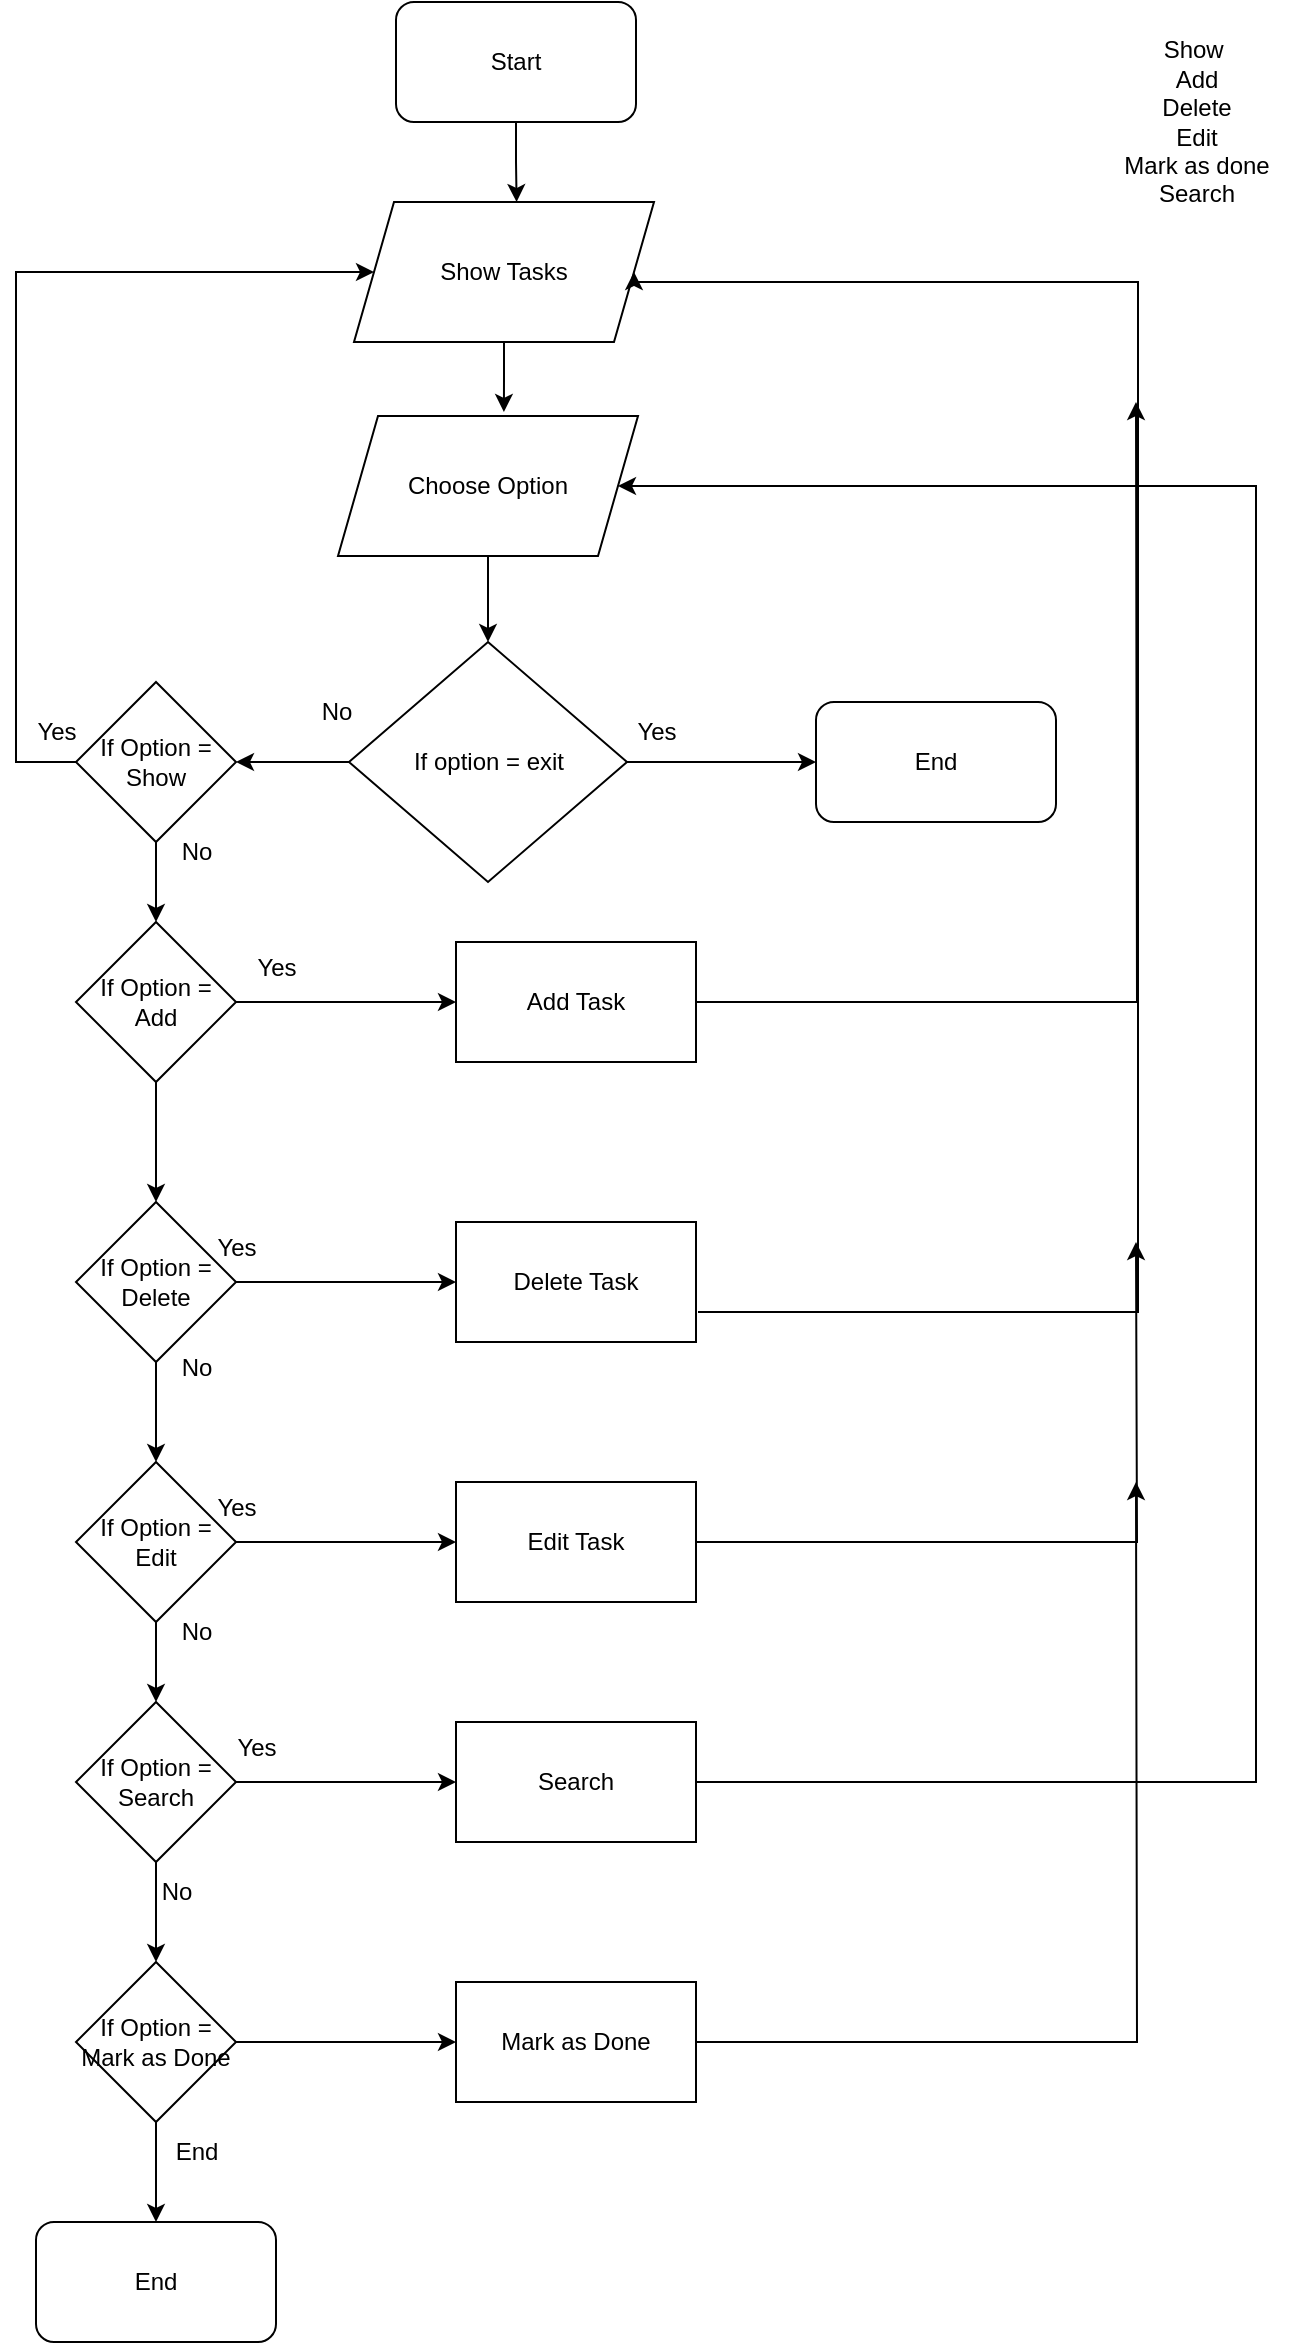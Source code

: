 <mxfile version="24.0.1" type="device">
  <diagram name="Page-1" id="NzyuOWtsGtHJy-d5QUdm">
    <mxGraphModel dx="1147" dy="544" grid="1" gridSize="10" guides="1" tooltips="1" connect="1" arrows="1" fold="1" page="1" pageScale="1" pageWidth="850" pageHeight="1100" math="0" shadow="0">
      <root>
        <mxCell id="0" />
        <mxCell id="1" parent="0" />
        <mxCell id="HFd3CXtI0jl9UPQo1tIn-7" value="" style="edgeStyle=orthogonalEdgeStyle;rounded=0;orthogonalLoop=1;jettySize=auto;html=1;entryX=0.542;entryY=0;entryDx=0;entryDy=0;entryPerimeter=0;" edge="1" parent="1" source="HFd3CXtI0jl9UPQo1tIn-1" target="HFd3CXtI0jl9UPQo1tIn-3">
          <mxGeometry relative="1" as="geometry">
            <mxPoint x="490" y="180" as="targetPoint" />
          </mxGeometry>
        </mxCell>
        <mxCell id="HFd3CXtI0jl9UPQo1tIn-1" value="Start" style="rounded=1;whiteSpace=wrap;html=1;" vertex="1" parent="1">
          <mxGeometry x="430" y="40" width="120" height="60" as="geometry" />
        </mxCell>
        <mxCell id="HFd3CXtI0jl9UPQo1tIn-12" style="edgeStyle=orthogonalEdgeStyle;rounded=0;orthogonalLoop=1;jettySize=auto;html=1;entryX=0;entryY=0.5;entryDx=0;entryDy=0;" edge="1" parent="1" source="HFd3CXtI0jl9UPQo1tIn-2" target="HFd3CXtI0jl9UPQo1tIn-11">
          <mxGeometry relative="1" as="geometry" />
        </mxCell>
        <mxCell id="HFd3CXtI0jl9UPQo1tIn-16" value="" style="edgeStyle=orthogonalEdgeStyle;rounded=0;orthogonalLoop=1;jettySize=auto;html=1;" edge="1" parent="1" source="HFd3CXtI0jl9UPQo1tIn-2" target="HFd3CXtI0jl9UPQo1tIn-15">
          <mxGeometry relative="1" as="geometry" />
        </mxCell>
        <mxCell id="HFd3CXtI0jl9UPQo1tIn-2" value="If option = exit" style="rhombus;whiteSpace=wrap;html=1;" vertex="1" parent="1">
          <mxGeometry x="406.5" y="360" width="139" height="120" as="geometry" />
        </mxCell>
        <mxCell id="HFd3CXtI0jl9UPQo1tIn-3" value="Show Tasks" style="shape=parallelogram;perimeter=parallelogramPerimeter;whiteSpace=wrap;html=1;fixedSize=1;" vertex="1" parent="1">
          <mxGeometry x="409" y="140" width="150" height="70" as="geometry" />
        </mxCell>
        <mxCell id="HFd3CXtI0jl9UPQo1tIn-37" style="edgeStyle=orthogonalEdgeStyle;rounded=0;orthogonalLoop=1;jettySize=auto;html=1;" edge="1" parent="1" source="HFd3CXtI0jl9UPQo1tIn-4">
          <mxGeometry relative="1" as="geometry">
            <mxPoint x="800" y="240" as="targetPoint" />
          </mxGeometry>
        </mxCell>
        <mxCell id="HFd3CXtI0jl9UPQo1tIn-4" value="Add Task" style="rounded=0;whiteSpace=wrap;html=1;" vertex="1" parent="1">
          <mxGeometry x="460" y="510" width="120" height="60" as="geometry" />
        </mxCell>
        <mxCell id="HFd3CXtI0jl9UPQo1tIn-5" value="Show&amp;nbsp;&lt;br&gt;Add&lt;br&gt;Delete&lt;br&gt;Edit&lt;br&gt;Mark as done&lt;div&gt;Search&lt;/div&gt;" style="text;html=1;align=center;verticalAlign=middle;resizable=0;points=[];autosize=1;strokeColor=none;fillColor=none;" vertex="1" parent="1">
          <mxGeometry x="780" y="50" width="100" height="100" as="geometry" />
        </mxCell>
        <mxCell id="HFd3CXtI0jl9UPQo1tIn-10" style="edgeStyle=orthogonalEdgeStyle;rounded=0;orthogonalLoop=1;jettySize=auto;html=1;entryX=0.5;entryY=0;entryDx=0;entryDy=0;" edge="1" parent="1" source="HFd3CXtI0jl9UPQo1tIn-8" target="HFd3CXtI0jl9UPQo1tIn-2">
          <mxGeometry relative="1" as="geometry" />
        </mxCell>
        <mxCell id="HFd3CXtI0jl9UPQo1tIn-8" value="Choose Option" style="shape=parallelogram;perimeter=parallelogramPerimeter;whiteSpace=wrap;html=1;fixedSize=1;" vertex="1" parent="1">
          <mxGeometry x="401" y="247" width="150" height="70" as="geometry" />
        </mxCell>
        <mxCell id="HFd3CXtI0jl9UPQo1tIn-9" style="edgeStyle=orthogonalEdgeStyle;rounded=0;orthogonalLoop=1;jettySize=auto;html=1;entryX=0.553;entryY=-0.029;entryDx=0;entryDy=0;entryPerimeter=0;" edge="1" parent="1" source="HFd3CXtI0jl9UPQo1tIn-3" target="HFd3CXtI0jl9UPQo1tIn-8">
          <mxGeometry relative="1" as="geometry" />
        </mxCell>
        <mxCell id="HFd3CXtI0jl9UPQo1tIn-11" value="End" style="rounded=1;whiteSpace=wrap;html=1;" vertex="1" parent="1">
          <mxGeometry x="640" y="390" width="120" height="60" as="geometry" />
        </mxCell>
        <mxCell id="HFd3CXtI0jl9UPQo1tIn-13" value="No" style="text;html=1;align=center;verticalAlign=middle;resizable=0;points=[];autosize=1;strokeColor=none;fillColor=none;" vertex="1" parent="1">
          <mxGeometry x="380" y="380" width="40" height="30" as="geometry" />
        </mxCell>
        <mxCell id="HFd3CXtI0jl9UPQo1tIn-14" value="Yes" style="text;html=1;align=center;verticalAlign=middle;resizable=0;points=[];autosize=1;strokeColor=none;fillColor=none;" vertex="1" parent="1">
          <mxGeometry x="540" y="390" width="40" height="30" as="geometry" />
        </mxCell>
        <mxCell id="HFd3CXtI0jl9UPQo1tIn-17" style="edgeStyle=orthogonalEdgeStyle;rounded=0;orthogonalLoop=1;jettySize=auto;html=1;entryX=0;entryY=0.5;entryDx=0;entryDy=0;" edge="1" parent="1" source="HFd3CXtI0jl9UPQo1tIn-15" target="HFd3CXtI0jl9UPQo1tIn-3">
          <mxGeometry relative="1" as="geometry">
            <Array as="points">
              <mxPoint x="240" y="420" />
              <mxPoint x="240" y="175" />
            </Array>
          </mxGeometry>
        </mxCell>
        <mxCell id="HFd3CXtI0jl9UPQo1tIn-20" value="" style="edgeStyle=orthogonalEdgeStyle;rounded=0;orthogonalLoop=1;jettySize=auto;html=1;" edge="1" parent="1" source="HFd3CXtI0jl9UPQo1tIn-15" target="HFd3CXtI0jl9UPQo1tIn-19">
          <mxGeometry relative="1" as="geometry" />
        </mxCell>
        <mxCell id="HFd3CXtI0jl9UPQo1tIn-15" value="If Option = Show" style="rhombus;whiteSpace=wrap;html=1;" vertex="1" parent="1">
          <mxGeometry x="270" y="380" width="80" height="80" as="geometry" />
        </mxCell>
        <mxCell id="HFd3CXtI0jl9UPQo1tIn-18" value="Yes" style="text;html=1;align=center;verticalAlign=middle;resizable=0;points=[];autosize=1;strokeColor=none;fillColor=none;" vertex="1" parent="1">
          <mxGeometry x="240" y="390" width="40" height="30" as="geometry" />
        </mxCell>
        <mxCell id="HFd3CXtI0jl9UPQo1tIn-22" style="edgeStyle=orthogonalEdgeStyle;rounded=0;orthogonalLoop=1;jettySize=auto;html=1;entryX=0;entryY=0.5;entryDx=0;entryDy=0;" edge="1" parent="1" source="HFd3CXtI0jl9UPQo1tIn-19" target="HFd3CXtI0jl9UPQo1tIn-4">
          <mxGeometry relative="1" as="geometry" />
        </mxCell>
        <mxCell id="HFd3CXtI0jl9UPQo1tIn-26" value="" style="edgeStyle=orthogonalEdgeStyle;rounded=0;orthogonalLoop=1;jettySize=auto;html=1;" edge="1" parent="1" source="HFd3CXtI0jl9UPQo1tIn-19" target="HFd3CXtI0jl9UPQo1tIn-25">
          <mxGeometry relative="1" as="geometry" />
        </mxCell>
        <mxCell id="HFd3CXtI0jl9UPQo1tIn-19" value="If Option = Add" style="rhombus;whiteSpace=wrap;html=1;" vertex="1" parent="1">
          <mxGeometry x="270" y="500" width="80" height="80" as="geometry" />
        </mxCell>
        <mxCell id="HFd3CXtI0jl9UPQo1tIn-21" value="No" style="text;html=1;align=center;verticalAlign=middle;resizable=0;points=[];autosize=1;strokeColor=none;fillColor=none;" vertex="1" parent="1">
          <mxGeometry x="310" y="450" width="40" height="30" as="geometry" />
        </mxCell>
        <mxCell id="HFd3CXtI0jl9UPQo1tIn-24" value="Yes" style="text;html=1;align=center;verticalAlign=middle;resizable=0;points=[];autosize=1;strokeColor=none;fillColor=none;" vertex="1" parent="1">
          <mxGeometry x="350" y="508" width="40" height="30" as="geometry" />
        </mxCell>
        <mxCell id="HFd3CXtI0jl9UPQo1tIn-28" value="" style="edgeStyle=orthogonalEdgeStyle;rounded=0;orthogonalLoop=1;jettySize=auto;html=1;" edge="1" parent="1" source="HFd3CXtI0jl9UPQo1tIn-25" target="HFd3CXtI0jl9UPQo1tIn-27">
          <mxGeometry relative="1" as="geometry" />
        </mxCell>
        <mxCell id="HFd3CXtI0jl9UPQo1tIn-31" value="" style="edgeStyle=orthogonalEdgeStyle;rounded=0;orthogonalLoop=1;jettySize=auto;html=1;" edge="1" parent="1" source="HFd3CXtI0jl9UPQo1tIn-25" target="HFd3CXtI0jl9UPQo1tIn-30">
          <mxGeometry relative="1" as="geometry" />
        </mxCell>
        <mxCell id="HFd3CXtI0jl9UPQo1tIn-25" value="If Option = Delete" style="rhombus;whiteSpace=wrap;html=1;" vertex="1" parent="1">
          <mxGeometry x="270" y="640" width="80" height="80" as="geometry" />
        </mxCell>
        <mxCell id="HFd3CXtI0jl9UPQo1tIn-29" style="edgeStyle=orthogonalEdgeStyle;rounded=0;orthogonalLoop=1;jettySize=auto;html=1;exitX=1;exitY=0.5;exitDx=0;exitDy=0;entryX=1;entryY=0.5;entryDx=0;entryDy=0;" edge="1" parent="1" target="HFd3CXtI0jl9UPQo1tIn-3">
          <mxGeometry relative="1" as="geometry">
            <mxPoint x="581" y="695" as="sourcePoint" />
            <mxPoint x="650" y="180" as="targetPoint" />
            <Array as="points">
              <mxPoint x="801" y="695" />
              <mxPoint x="801" y="180" />
              <mxPoint x="549" y="180" />
            </Array>
          </mxGeometry>
        </mxCell>
        <mxCell id="HFd3CXtI0jl9UPQo1tIn-27" value="Delete Task" style="whiteSpace=wrap;html=1;" vertex="1" parent="1">
          <mxGeometry x="460" y="650" width="120" height="60" as="geometry" />
        </mxCell>
        <mxCell id="HFd3CXtI0jl9UPQo1tIn-33" value="" style="edgeStyle=orthogonalEdgeStyle;rounded=0;orthogonalLoop=1;jettySize=auto;html=1;" edge="1" parent="1" source="HFd3CXtI0jl9UPQo1tIn-30" target="HFd3CXtI0jl9UPQo1tIn-32">
          <mxGeometry relative="1" as="geometry" />
        </mxCell>
        <mxCell id="HFd3CXtI0jl9UPQo1tIn-42" value="" style="edgeStyle=orthogonalEdgeStyle;rounded=0;orthogonalLoop=1;jettySize=auto;html=1;" edge="1" parent="1" source="HFd3CXtI0jl9UPQo1tIn-30" target="HFd3CXtI0jl9UPQo1tIn-41">
          <mxGeometry relative="1" as="geometry" />
        </mxCell>
        <mxCell id="HFd3CXtI0jl9UPQo1tIn-30" value="If Option = Edit" style="rhombus;whiteSpace=wrap;html=1;" vertex="1" parent="1">
          <mxGeometry x="270" y="770" width="80" height="80" as="geometry" />
        </mxCell>
        <mxCell id="HFd3CXtI0jl9UPQo1tIn-39" style="edgeStyle=orthogonalEdgeStyle;rounded=0;orthogonalLoop=1;jettySize=auto;html=1;" edge="1" parent="1" source="HFd3CXtI0jl9UPQo1tIn-32">
          <mxGeometry relative="1" as="geometry">
            <mxPoint x="800" y="660" as="targetPoint" />
          </mxGeometry>
        </mxCell>
        <mxCell id="HFd3CXtI0jl9UPQo1tIn-32" value="Edit Task" style="whiteSpace=wrap;html=1;" vertex="1" parent="1">
          <mxGeometry x="460" y="780" width="120" height="60" as="geometry" />
        </mxCell>
        <mxCell id="HFd3CXtI0jl9UPQo1tIn-34" value="Yes" style="text;html=1;align=center;verticalAlign=middle;resizable=0;points=[];autosize=1;strokeColor=none;fillColor=none;" vertex="1" parent="1">
          <mxGeometry x="330" y="648" width="40" height="30" as="geometry" />
        </mxCell>
        <mxCell id="HFd3CXtI0jl9UPQo1tIn-35" value="No" style="text;html=1;align=center;verticalAlign=middle;resizable=0;points=[];autosize=1;strokeColor=none;fillColor=none;" vertex="1" parent="1">
          <mxGeometry x="310" y="708" width="40" height="30" as="geometry" />
        </mxCell>
        <mxCell id="HFd3CXtI0jl9UPQo1tIn-46" value="" style="edgeStyle=orthogonalEdgeStyle;rounded=0;orthogonalLoop=1;jettySize=auto;html=1;" edge="1" parent="1" source="HFd3CXtI0jl9UPQo1tIn-41" target="HFd3CXtI0jl9UPQo1tIn-45">
          <mxGeometry relative="1" as="geometry" />
        </mxCell>
        <mxCell id="HFd3CXtI0jl9UPQo1tIn-50" value="" style="edgeStyle=orthogonalEdgeStyle;rounded=0;orthogonalLoop=1;jettySize=auto;html=1;" edge="1" parent="1" source="HFd3CXtI0jl9UPQo1tIn-41" target="HFd3CXtI0jl9UPQo1tIn-49">
          <mxGeometry relative="1" as="geometry" />
        </mxCell>
        <mxCell id="HFd3CXtI0jl9UPQo1tIn-41" value="If Option = Search" style="rhombus;whiteSpace=wrap;html=1;" vertex="1" parent="1">
          <mxGeometry x="270" y="890" width="80" height="80" as="geometry" />
        </mxCell>
        <mxCell id="HFd3CXtI0jl9UPQo1tIn-43" value="Yes" style="text;html=1;align=center;verticalAlign=middle;resizable=0;points=[];autosize=1;strokeColor=none;fillColor=none;" vertex="1" parent="1">
          <mxGeometry x="330" y="778" width="40" height="30" as="geometry" />
        </mxCell>
        <mxCell id="HFd3CXtI0jl9UPQo1tIn-44" value="No" style="text;html=1;align=center;verticalAlign=middle;resizable=0;points=[];autosize=1;strokeColor=none;fillColor=none;" vertex="1" parent="1">
          <mxGeometry x="310" y="840" width="40" height="30" as="geometry" />
        </mxCell>
        <mxCell id="HFd3CXtI0jl9UPQo1tIn-47" style="edgeStyle=orthogonalEdgeStyle;rounded=0;orthogonalLoop=1;jettySize=auto;html=1;entryX=1;entryY=0.5;entryDx=0;entryDy=0;" edge="1" parent="1" source="HFd3CXtI0jl9UPQo1tIn-45" target="HFd3CXtI0jl9UPQo1tIn-8">
          <mxGeometry relative="1" as="geometry">
            <mxPoint x="850" y="700" as="targetPoint" />
            <Array as="points">
              <mxPoint x="860" y="930" />
              <mxPoint x="860" y="282" />
            </Array>
          </mxGeometry>
        </mxCell>
        <mxCell id="HFd3CXtI0jl9UPQo1tIn-45" value="Search" style="whiteSpace=wrap;html=1;" vertex="1" parent="1">
          <mxGeometry x="460" y="900" width="120" height="60" as="geometry" />
        </mxCell>
        <mxCell id="HFd3CXtI0jl9UPQo1tIn-48" value="Yes" style="text;html=1;align=center;verticalAlign=middle;resizable=0;points=[];autosize=1;strokeColor=none;fillColor=none;" vertex="1" parent="1">
          <mxGeometry x="340" y="898" width="40" height="30" as="geometry" />
        </mxCell>
        <mxCell id="HFd3CXtI0jl9UPQo1tIn-53" value="" style="edgeStyle=orthogonalEdgeStyle;rounded=0;orthogonalLoop=1;jettySize=auto;html=1;" edge="1" parent="1" source="HFd3CXtI0jl9UPQo1tIn-49" target="HFd3CXtI0jl9UPQo1tIn-52">
          <mxGeometry relative="1" as="geometry" />
        </mxCell>
        <mxCell id="HFd3CXtI0jl9UPQo1tIn-56" value="" style="edgeStyle=orthogonalEdgeStyle;rounded=0;orthogonalLoop=1;jettySize=auto;html=1;" edge="1" parent="1" source="HFd3CXtI0jl9UPQo1tIn-49" target="HFd3CXtI0jl9UPQo1tIn-55">
          <mxGeometry relative="1" as="geometry" />
        </mxCell>
        <mxCell id="HFd3CXtI0jl9UPQo1tIn-49" value="If Option = Mark as Done" style="rhombus;whiteSpace=wrap;html=1;" vertex="1" parent="1">
          <mxGeometry x="270" y="1020" width="80" height="80" as="geometry" />
        </mxCell>
        <mxCell id="HFd3CXtI0jl9UPQo1tIn-51" value="No" style="text;html=1;align=center;verticalAlign=middle;resizable=0;points=[];autosize=1;strokeColor=none;fillColor=none;" vertex="1" parent="1">
          <mxGeometry x="300" y="970" width="40" height="30" as="geometry" />
        </mxCell>
        <mxCell id="HFd3CXtI0jl9UPQo1tIn-54" style="edgeStyle=orthogonalEdgeStyle;rounded=0;orthogonalLoop=1;jettySize=auto;html=1;" edge="1" parent="1" source="HFd3CXtI0jl9UPQo1tIn-52">
          <mxGeometry relative="1" as="geometry">
            <mxPoint x="800" y="780" as="targetPoint" />
          </mxGeometry>
        </mxCell>
        <mxCell id="HFd3CXtI0jl9UPQo1tIn-52" value="Mark as Done" style="whiteSpace=wrap;html=1;" vertex="1" parent="1">
          <mxGeometry x="460" y="1030" width="120" height="60" as="geometry" />
        </mxCell>
        <mxCell id="HFd3CXtI0jl9UPQo1tIn-55" value="End" style="rounded=1;whiteSpace=wrap;html=1;" vertex="1" parent="1">
          <mxGeometry x="250" y="1150" width="120" height="60" as="geometry" />
        </mxCell>
        <mxCell id="HFd3CXtI0jl9UPQo1tIn-57" value="End" style="text;html=1;align=center;verticalAlign=middle;resizable=0;points=[];autosize=1;strokeColor=none;fillColor=none;" vertex="1" parent="1">
          <mxGeometry x="310" y="1100" width="40" height="30" as="geometry" />
        </mxCell>
      </root>
    </mxGraphModel>
  </diagram>
</mxfile>
